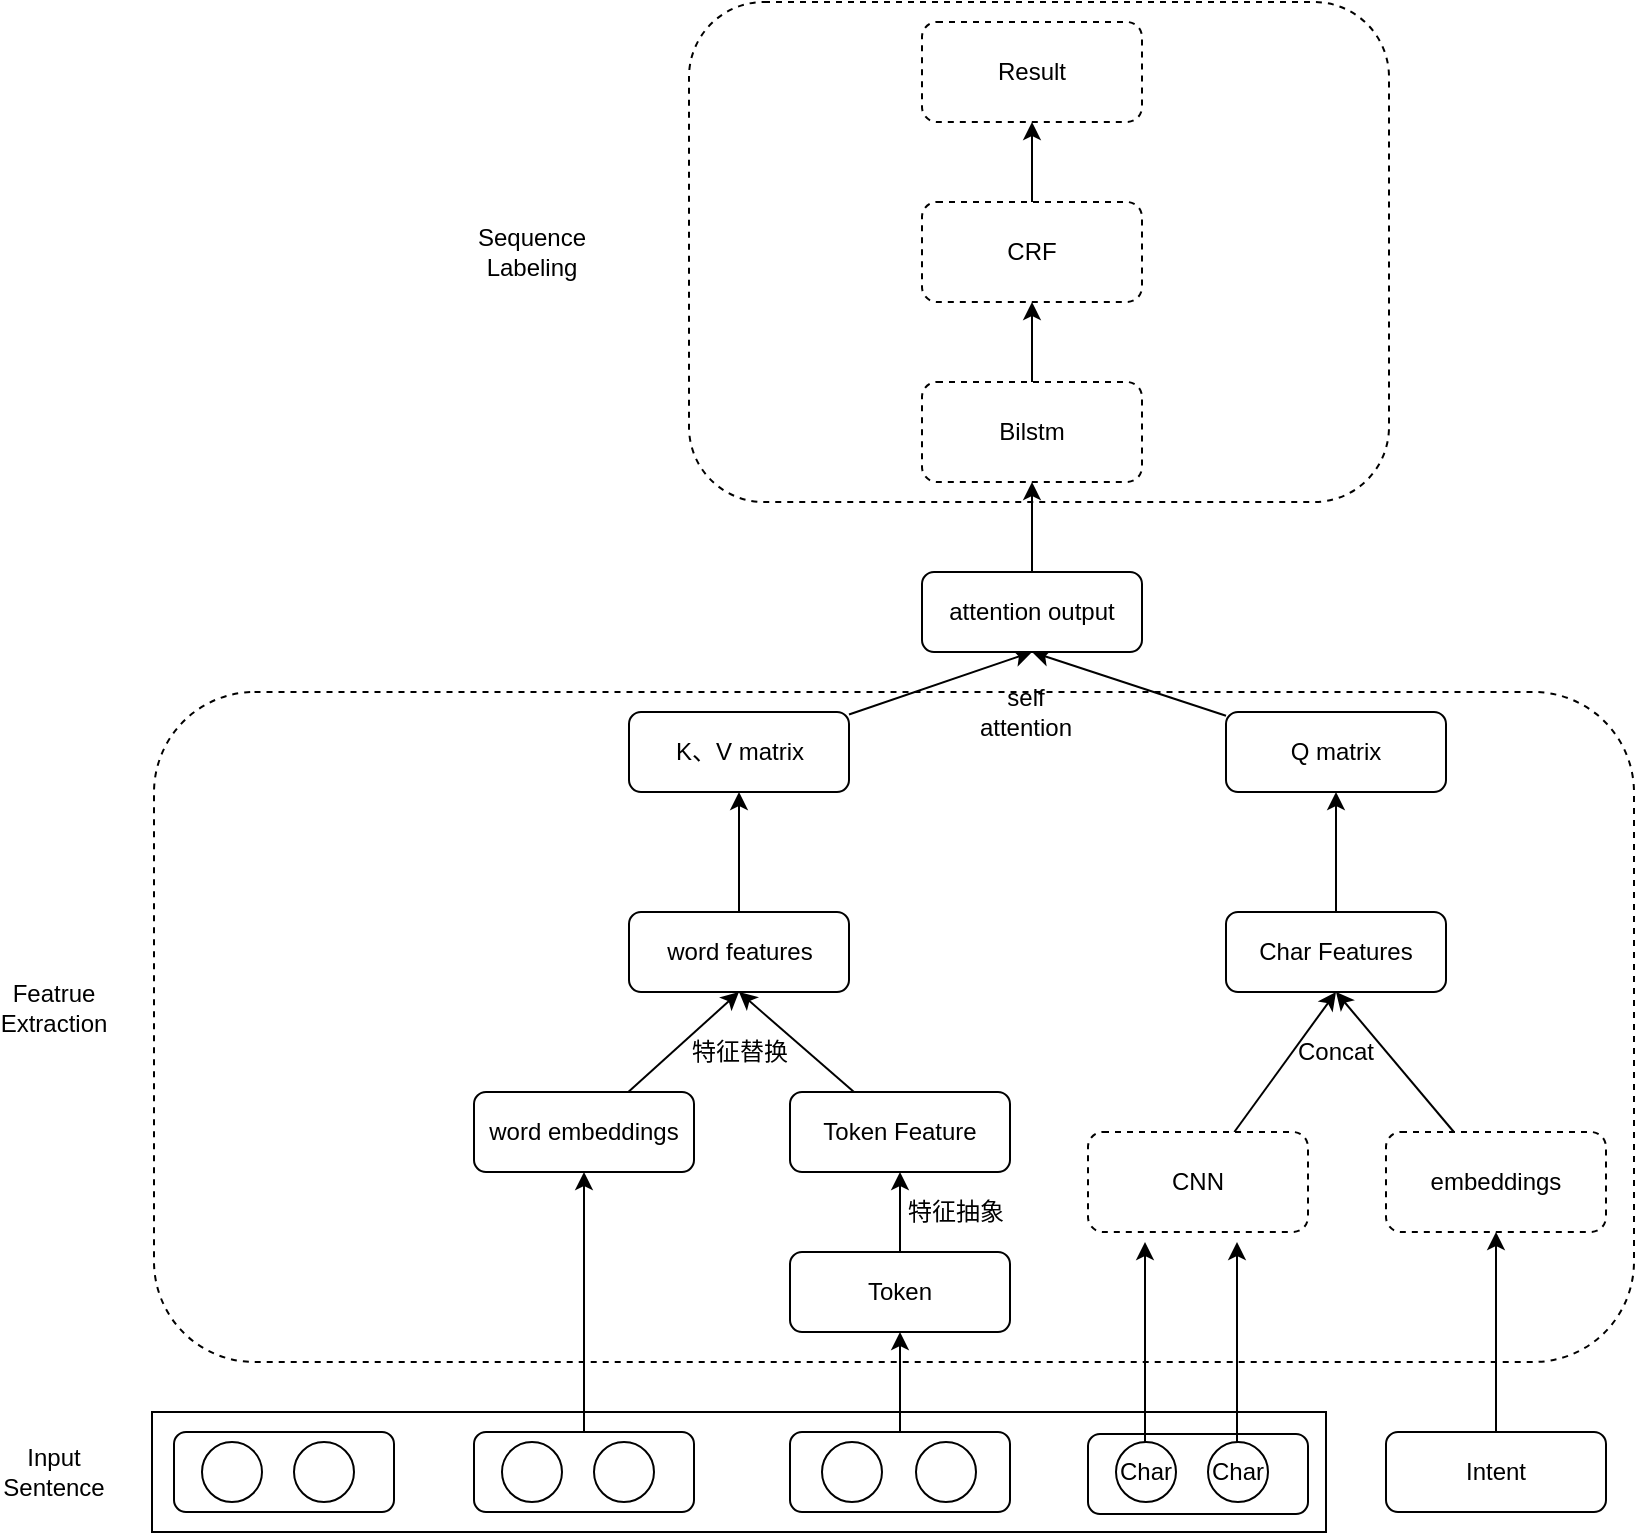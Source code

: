 <mxfile version="13.3.0" type="device"><diagram id="nZAuawivTzsDqEovyydl" name="Page-1"><mxGraphModel dx="946" dy="1722" grid="1" gridSize="10" guides="1" tooltips="1" connect="1" arrows="1" fold="1" page="1" pageScale="1" pageWidth="827" pageHeight="1169" math="0" shadow="0"><root><mxCell id="0"/><mxCell id="1" parent="0"/><mxCell id="H-E0TNpFqdO2RpAoCQUI-93" value="" style="rounded=1;whiteSpace=wrap;html=1;dashed=1;" vertex="1" parent="1"><mxGeometry x="367.5" y="-180" width="350" height="250" as="geometry"/></mxCell><mxCell id="H-E0TNpFqdO2RpAoCQUI-91" value="" style="rounded=1;whiteSpace=wrap;html=1;dashed=1;" vertex="1" parent="1"><mxGeometry x="100" y="165" width="740" height="335" as="geometry"/></mxCell><mxCell id="H-E0TNpFqdO2RpAoCQUI-39" value="" style="rounded=0;orthogonalLoop=1;jettySize=auto;html=1;entryX=0.5;entryY=1;entryDx=0;entryDy=0;" edge="1" parent="1" source="H-E0TNpFqdO2RpAoCQUI-21" target="H-E0TNpFqdO2RpAoCQUI-37"><mxGeometry relative="1" as="geometry"><mxPoint x="622" y="345" as="targetPoint"/></mxGeometry></mxCell><mxCell id="H-E0TNpFqdO2RpAoCQUI-21" value="CNN" style="rounded=1;whiteSpace=wrap;html=1;dashed=1;" vertex="1" parent="1"><mxGeometry x="567" y="385" width="110" height="50" as="geometry"/></mxCell><mxCell id="H-E0TNpFqdO2RpAoCQUI-2" value="" style="rounded=0;whiteSpace=wrap;html=1;" vertex="1" parent="1"><mxGeometry x="99" y="525" width="587" height="60" as="geometry"/></mxCell><mxCell id="H-E0TNpFqdO2RpAoCQUI-3" value="" style="rounded=1;whiteSpace=wrap;html=1;" vertex="1" parent="1"><mxGeometry x="110" y="535" width="110" height="40" as="geometry"/></mxCell><mxCell id="H-E0TNpFqdO2RpAoCQUI-4" value="" style="ellipse;whiteSpace=wrap;html=1;aspect=fixed;" vertex="1" parent="1"><mxGeometry x="124" y="540" width="30" height="30" as="geometry"/></mxCell><mxCell id="H-E0TNpFqdO2RpAoCQUI-5" value="" style="ellipse;whiteSpace=wrap;html=1;aspect=fixed;" vertex="1" parent="1"><mxGeometry x="170" y="540" width="30" height="30" as="geometry"/></mxCell><mxCell id="H-E0TNpFqdO2RpAoCQUI-48" value="" style="edgeStyle=none;rounded=0;orthogonalLoop=1;jettySize=auto;html=1;" edge="1" parent="1" source="H-E0TNpFqdO2RpAoCQUI-6" target="H-E0TNpFqdO2RpAoCQUI-46"><mxGeometry relative="1" as="geometry"/></mxCell><mxCell id="H-E0TNpFqdO2RpAoCQUI-6" value="" style="rounded=1;whiteSpace=wrap;html=1;" vertex="1" parent="1"><mxGeometry x="260" y="535" width="110" height="40" as="geometry"/></mxCell><mxCell id="H-E0TNpFqdO2RpAoCQUI-7" value="" style="ellipse;whiteSpace=wrap;html=1;aspect=fixed;" vertex="1" parent="1"><mxGeometry x="274" y="540" width="30" height="30" as="geometry"/></mxCell><mxCell id="H-E0TNpFqdO2RpAoCQUI-8" value="" style="ellipse;whiteSpace=wrap;html=1;aspect=fixed;" vertex="1" parent="1"><mxGeometry x="320" y="540" width="30" height="30" as="geometry"/></mxCell><mxCell id="H-E0TNpFqdO2RpAoCQUI-45" value="" style="edgeStyle=none;rounded=0;orthogonalLoop=1;jettySize=auto;html=1;" edge="1" parent="1" source="H-E0TNpFqdO2RpAoCQUI-9" target="H-E0TNpFqdO2RpAoCQUI-44"><mxGeometry relative="1" as="geometry"/></mxCell><mxCell id="H-E0TNpFqdO2RpAoCQUI-9" value="" style="rounded=1;whiteSpace=wrap;html=1;" vertex="1" parent="1"><mxGeometry x="418" y="535" width="110" height="40" as="geometry"/></mxCell><mxCell id="H-E0TNpFqdO2RpAoCQUI-10" value="" style="ellipse;whiteSpace=wrap;html=1;aspect=fixed;" vertex="1" parent="1"><mxGeometry x="434" y="540" width="30" height="30" as="geometry"/></mxCell><mxCell id="H-E0TNpFqdO2RpAoCQUI-11" value="" style="ellipse;whiteSpace=wrap;html=1;aspect=fixed;" vertex="1" parent="1"><mxGeometry x="481" y="540" width="30" height="30" as="geometry"/></mxCell><mxCell id="H-E0TNpFqdO2RpAoCQUI-12" value="" style="rounded=1;whiteSpace=wrap;html=1;" vertex="1" parent="1"><mxGeometry x="567" y="536" width="110" height="40" as="geometry"/></mxCell><mxCell id="H-E0TNpFqdO2RpAoCQUI-13" value="" style="ellipse;whiteSpace=wrap;html=1;aspect=fixed;" vertex="1" parent="1"><mxGeometry x="581" y="540" width="30" height="30" as="geometry"/></mxCell><mxCell id="H-E0TNpFqdO2RpAoCQUI-14" value="" style="ellipse;whiteSpace=wrap;html=1;aspect=fixed;" vertex="1" parent="1"><mxGeometry x="627" y="540" width="30" height="30" as="geometry"/></mxCell><mxCell id="H-E0TNpFqdO2RpAoCQUI-18" value="Input Sentence" style="text;html=1;strokeColor=none;fillColor=none;align=center;verticalAlign=middle;whiteSpace=wrap;rounded=0;" vertex="1" parent="1"><mxGeometry x="30" y="545" width="40" height="20" as="geometry"/></mxCell><mxCell id="H-E0TNpFqdO2RpAoCQUI-36" value="" style="edgeStyle=orthogonalEdgeStyle;rounded=0;orthogonalLoop=1;jettySize=auto;html=1;" edge="1" parent="1" source="H-E0TNpFqdO2RpAoCQUI-20" target="H-E0TNpFqdO2RpAoCQUI-33"><mxGeometry relative="1" as="geometry"/></mxCell><mxCell id="H-E0TNpFqdO2RpAoCQUI-20" value="Intent" style="rounded=1;whiteSpace=wrap;html=1;" vertex="1" parent="1"><mxGeometry x="716" y="535" width="110" height="40" as="geometry"/></mxCell><mxCell id="H-E0TNpFqdO2RpAoCQUI-30" value="Char" style="text;html=1;strokeColor=none;fillColor=none;align=center;verticalAlign=middle;whiteSpace=wrap;rounded=0;" vertex="1" parent="1"><mxGeometry x="576" y="545" width="40" height="20" as="geometry"/></mxCell><mxCell id="H-E0TNpFqdO2RpAoCQUI-31" value="Char" style="text;html=1;strokeColor=none;fillColor=none;align=center;verticalAlign=middle;whiteSpace=wrap;rounded=0;" vertex="1" parent="1"><mxGeometry x="622" y="545" width="40" height="20" as="geometry"/></mxCell><mxCell id="H-E0TNpFqdO2RpAoCQUI-41" value="" style="edgeStyle=none;rounded=0;orthogonalLoop=1;jettySize=auto;html=1;entryX=0.5;entryY=1;entryDx=0;entryDy=0;" edge="1" parent="1" source="H-E0TNpFqdO2RpAoCQUI-33" target="H-E0TNpFqdO2RpAoCQUI-37"><mxGeometry relative="1" as="geometry"><mxPoint x="771" y="345" as="targetPoint"/></mxGeometry></mxCell><mxCell id="H-E0TNpFqdO2RpAoCQUI-33" value="embeddings" style="rounded=1;whiteSpace=wrap;html=1;dashed=1;" vertex="1" parent="1"><mxGeometry x="716" y="385" width="110" height="50" as="geometry"/></mxCell><mxCell id="H-E0TNpFqdO2RpAoCQUI-77" value="" style="edgeStyle=none;rounded=0;orthogonalLoop=1;jettySize=auto;html=1;" edge="1" parent="1" source="H-E0TNpFqdO2RpAoCQUI-37" target="H-E0TNpFqdO2RpAoCQUI-76"><mxGeometry relative="1" as="geometry"/></mxCell><mxCell id="H-E0TNpFqdO2RpAoCQUI-37" value="Char Features" style="rounded=1;whiteSpace=wrap;html=1;" vertex="1" parent="1"><mxGeometry x="636" y="275" width="110" height="40" as="geometry"/></mxCell><mxCell id="H-E0TNpFqdO2RpAoCQUI-42" value="Concat" style="text;html=1;strokeColor=none;fillColor=none;align=center;verticalAlign=middle;whiteSpace=wrap;rounded=0;" vertex="1" parent="1"><mxGeometry x="671" y="335" width="40" height="20" as="geometry"/></mxCell><mxCell id="H-E0TNpFqdO2RpAoCQUI-50" value="" style="edgeStyle=none;rounded=0;orthogonalLoop=1;jettySize=auto;html=1;" edge="1" parent="1" source="H-E0TNpFqdO2RpAoCQUI-44" target="H-E0TNpFqdO2RpAoCQUI-49"><mxGeometry relative="1" as="geometry"/></mxCell><mxCell id="H-E0TNpFqdO2RpAoCQUI-44" value="Token" style="rounded=1;whiteSpace=wrap;html=1;" vertex="1" parent="1"><mxGeometry x="418" y="445" width="110" height="40" as="geometry"/></mxCell><mxCell id="H-E0TNpFqdO2RpAoCQUI-54" value="" style="edgeStyle=none;rounded=0;orthogonalLoop=1;jettySize=auto;html=1;entryX=0.5;entryY=1;entryDx=0;entryDy=0;" edge="1" parent="1" source="H-E0TNpFqdO2RpAoCQUI-46" target="H-E0TNpFqdO2RpAoCQUI-52"><mxGeometry relative="1" as="geometry"><mxPoint x="315" y="285" as="targetPoint"/></mxGeometry></mxCell><mxCell id="H-E0TNpFqdO2RpAoCQUI-46" value="word embeddings" style="rounded=1;whiteSpace=wrap;html=1;" vertex="1" parent="1"><mxGeometry x="260" y="365" width="110" height="40" as="geometry"/></mxCell><mxCell id="H-E0TNpFqdO2RpAoCQUI-56" value="" style="edgeStyle=none;rounded=0;orthogonalLoop=1;jettySize=auto;html=1;entryX=0.5;entryY=1;entryDx=0;entryDy=0;" edge="1" parent="1" source="H-E0TNpFqdO2RpAoCQUI-49" target="H-E0TNpFqdO2RpAoCQUI-52"><mxGeometry relative="1" as="geometry"><mxPoint x="473" y="285" as="targetPoint"/></mxGeometry></mxCell><mxCell id="H-E0TNpFqdO2RpAoCQUI-49" value="Token Feature" style="rounded=1;whiteSpace=wrap;html=1;" vertex="1" parent="1"><mxGeometry x="418" y="365" width="110" height="40" as="geometry"/></mxCell><mxCell id="H-E0TNpFqdO2RpAoCQUI-51" value="特征抽象" style="text;html=1;strokeColor=none;fillColor=none;align=center;verticalAlign=middle;whiteSpace=wrap;rounded=0;" vertex="1" parent="1"><mxGeometry x="476" y="415" width="50" height="20" as="geometry"/></mxCell><mxCell id="H-E0TNpFqdO2RpAoCQUI-75" value="" style="edgeStyle=none;rounded=0;orthogonalLoop=1;jettySize=auto;html=1;" edge="1" parent="1" source="H-E0TNpFqdO2RpAoCQUI-52" target="H-E0TNpFqdO2RpAoCQUI-74"><mxGeometry relative="1" as="geometry"/></mxCell><mxCell id="H-E0TNpFqdO2RpAoCQUI-52" value="word features" style="rounded=1;whiteSpace=wrap;html=1;" vertex="1" parent="1"><mxGeometry x="337.5" y="275" width="110" height="40" as="geometry"/></mxCell><mxCell id="H-E0TNpFqdO2RpAoCQUI-80" value="" style="edgeStyle=none;rounded=0;orthogonalLoop=1;jettySize=auto;html=1;entryX=0.5;entryY=1;entryDx=0;entryDy=0;" edge="1" parent="1" source="H-E0TNpFqdO2RpAoCQUI-74" target="H-E0TNpFqdO2RpAoCQUI-78"><mxGeometry relative="1" as="geometry"><mxPoint x="392.5" y="95" as="targetPoint"/></mxGeometry></mxCell><mxCell id="H-E0TNpFqdO2RpAoCQUI-74" value="K、V matrix" style="rounded=1;whiteSpace=wrap;html=1;" vertex="1" parent="1"><mxGeometry x="337.5" y="175" width="110" height="40" as="geometry"/></mxCell><mxCell id="H-E0TNpFqdO2RpAoCQUI-58" value="特征替换" style="text;html=1;strokeColor=none;fillColor=none;align=center;verticalAlign=middle;whiteSpace=wrap;rounded=0;" vertex="1" parent="1"><mxGeometry x="367.5" y="335" width="50" height="20" as="geometry"/></mxCell><mxCell id="H-E0TNpFqdO2RpAoCQUI-70" value="" style="edgeStyle=orthogonalEdgeStyle;rounded=0;orthogonalLoop=1;jettySize=auto;html=1;" edge="1" parent="1"><mxGeometry relative="1" as="geometry"><mxPoint x="595.5" y="540" as="sourcePoint"/><mxPoint x="595.5" y="440" as="targetPoint"/></mxGeometry></mxCell><mxCell id="H-E0TNpFqdO2RpAoCQUI-73" value="" style="edgeStyle=orthogonalEdgeStyle;rounded=0;orthogonalLoop=1;jettySize=auto;html=1;" edge="1" parent="1"><mxGeometry relative="1" as="geometry"><mxPoint x="641.5" y="540" as="sourcePoint"/><mxPoint x="641.5" y="440" as="targetPoint"/></mxGeometry></mxCell><mxCell id="H-E0TNpFqdO2RpAoCQUI-82" value="" style="edgeStyle=none;rounded=0;orthogonalLoop=1;jettySize=auto;html=1;entryX=0.5;entryY=1;entryDx=0;entryDy=0;" edge="1" parent="1" source="H-E0TNpFqdO2RpAoCQUI-76" target="H-E0TNpFqdO2RpAoCQUI-78"><mxGeometry relative="1" as="geometry"><mxPoint x="691" y="95" as="targetPoint"/></mxGeometry></mxCell><mxCell id="H-E0TNpFqdO2RpAoCQUI-76" value="Q matrix" style="rounded=1;whiteSpace=wrap;html=1;" vertex="1" parent="1"><mxGeometry x="636" y="175" width="110" height="40" as="geometry"/></mxCell><mxCell id="H-E0TNpFqdO2RpAoCQUI-85" value="" style="edgeStyle=none;rounded=0;orthogonalLoop=1;jettySize=auto;html=1;" edge="1" parent="1" source="H-E0TNpFqdO2RpAoCQUI-78" target="H-E0TNpFqdO2RpAoCQUI-84"><mxGeometry relative="1" as="geometry"/></mxCell><mxCell id="H-E0TNpFqdO2RpAoCQUI-78" value="attention output" style="rounded=1;whiteSpace=wrap;html=1;" vertex="1" parent="1"><mxGeometry x="484" y="105" width="110" height="40" as="geometry"/></mxCell><mxCell id="H-E0TNpFqdO2RpAoCQUI-83" value="self attention" style="text;html=1;strokeColor=none;fillColor=none;align=center;verticalAlign=middle;whiteSpace=wrap;rounded=0;" vertex="1" parent="1"><mxGeometry x="511" y="165" width="50" height="20" as="geometry"/></mxCell><mxCell id="H-E0TNpFqdO2RpAoCQUI-87" value="" style="edgeStyle=none;rounded=0;orthogonalLoop=1;jettySize=auto;html=1;" edge="1" parent="1" source="H-E0TNpFqdO2RpAoCQUI-84"><mxGeometry relative="1" as="geometry"><mxPoint x="539" y="-30" as="targetPoint"/></mxGeometry></mxCell><mxCell id="H-E0TNpFqdO2RpAoCQUI-84" value="Bilstm" style="rounded=1;whiteSpace=wrap;html=1;dashed=1;" vertex="1" parent="1"><mxGeometry x="484" y="10" width="110" height="50" as="geometry"/></mxCell><mxCell id="H-E0TNpFqdO2RpAoCQUI-90" value="" style="edgeStyle=none;rounded=0;orthogonalLoop=1;jettySize=auto;html=1;" edge="1" parent="1" source="H-E0TNpFqdO2RpAoCQUI-88" target="H-E0TNpFqdO2RpAoCQUI-89"><mxGeometry relative="1" as="geometry"/></mxCell><mxCell id="H-E0TNpFqdO2RpAoCQUI-88" value="CRF" style="rounded=1;whiteSpace=wrap;html=1;dashed=1;" vertex="1" parent="1"><mxGeometry x="484" y="-80" width="110" height="50" as="geometry"/></mxCell><mxCell id="H-E0TNpFqdO2RpAoCQUI-89" value="Result" style="rounded=1;whiteSpace=wrap;html=1;dashed=1;" vertex="1" parent="1"><mxGeometry x="484" y="-170" width="110" height="50" as="geometry"/></mxCell><mxCell id="H-E0TNpFqdO2RpAoCQUI-92" value="Featrue Extraction" style="text;html=1;strokeColor=none;fillColor=none;align=center;verticalAlign=middle;whiteSpace=wrap;rounded=0;" vertex="1" parent="1"><mxGeometry x="30" y="312.5" width="40" height="20" as="geometry"/></mxCell><mxCell id="H-E0TNpFqdO2RpAoCQUI-94" value="Sequence Labeling" style="text;html=1;strokeColor=none;fillColor=none;align=center;verticalAlign=middle;whiteSpace=wrap;rounded=0;" vertex="1" parent="1"><mxGeometry x="269" y="-65" width="40" height="20" as="geometry"/></mxCell></root></mxGraphModel></diagram></mxfile>